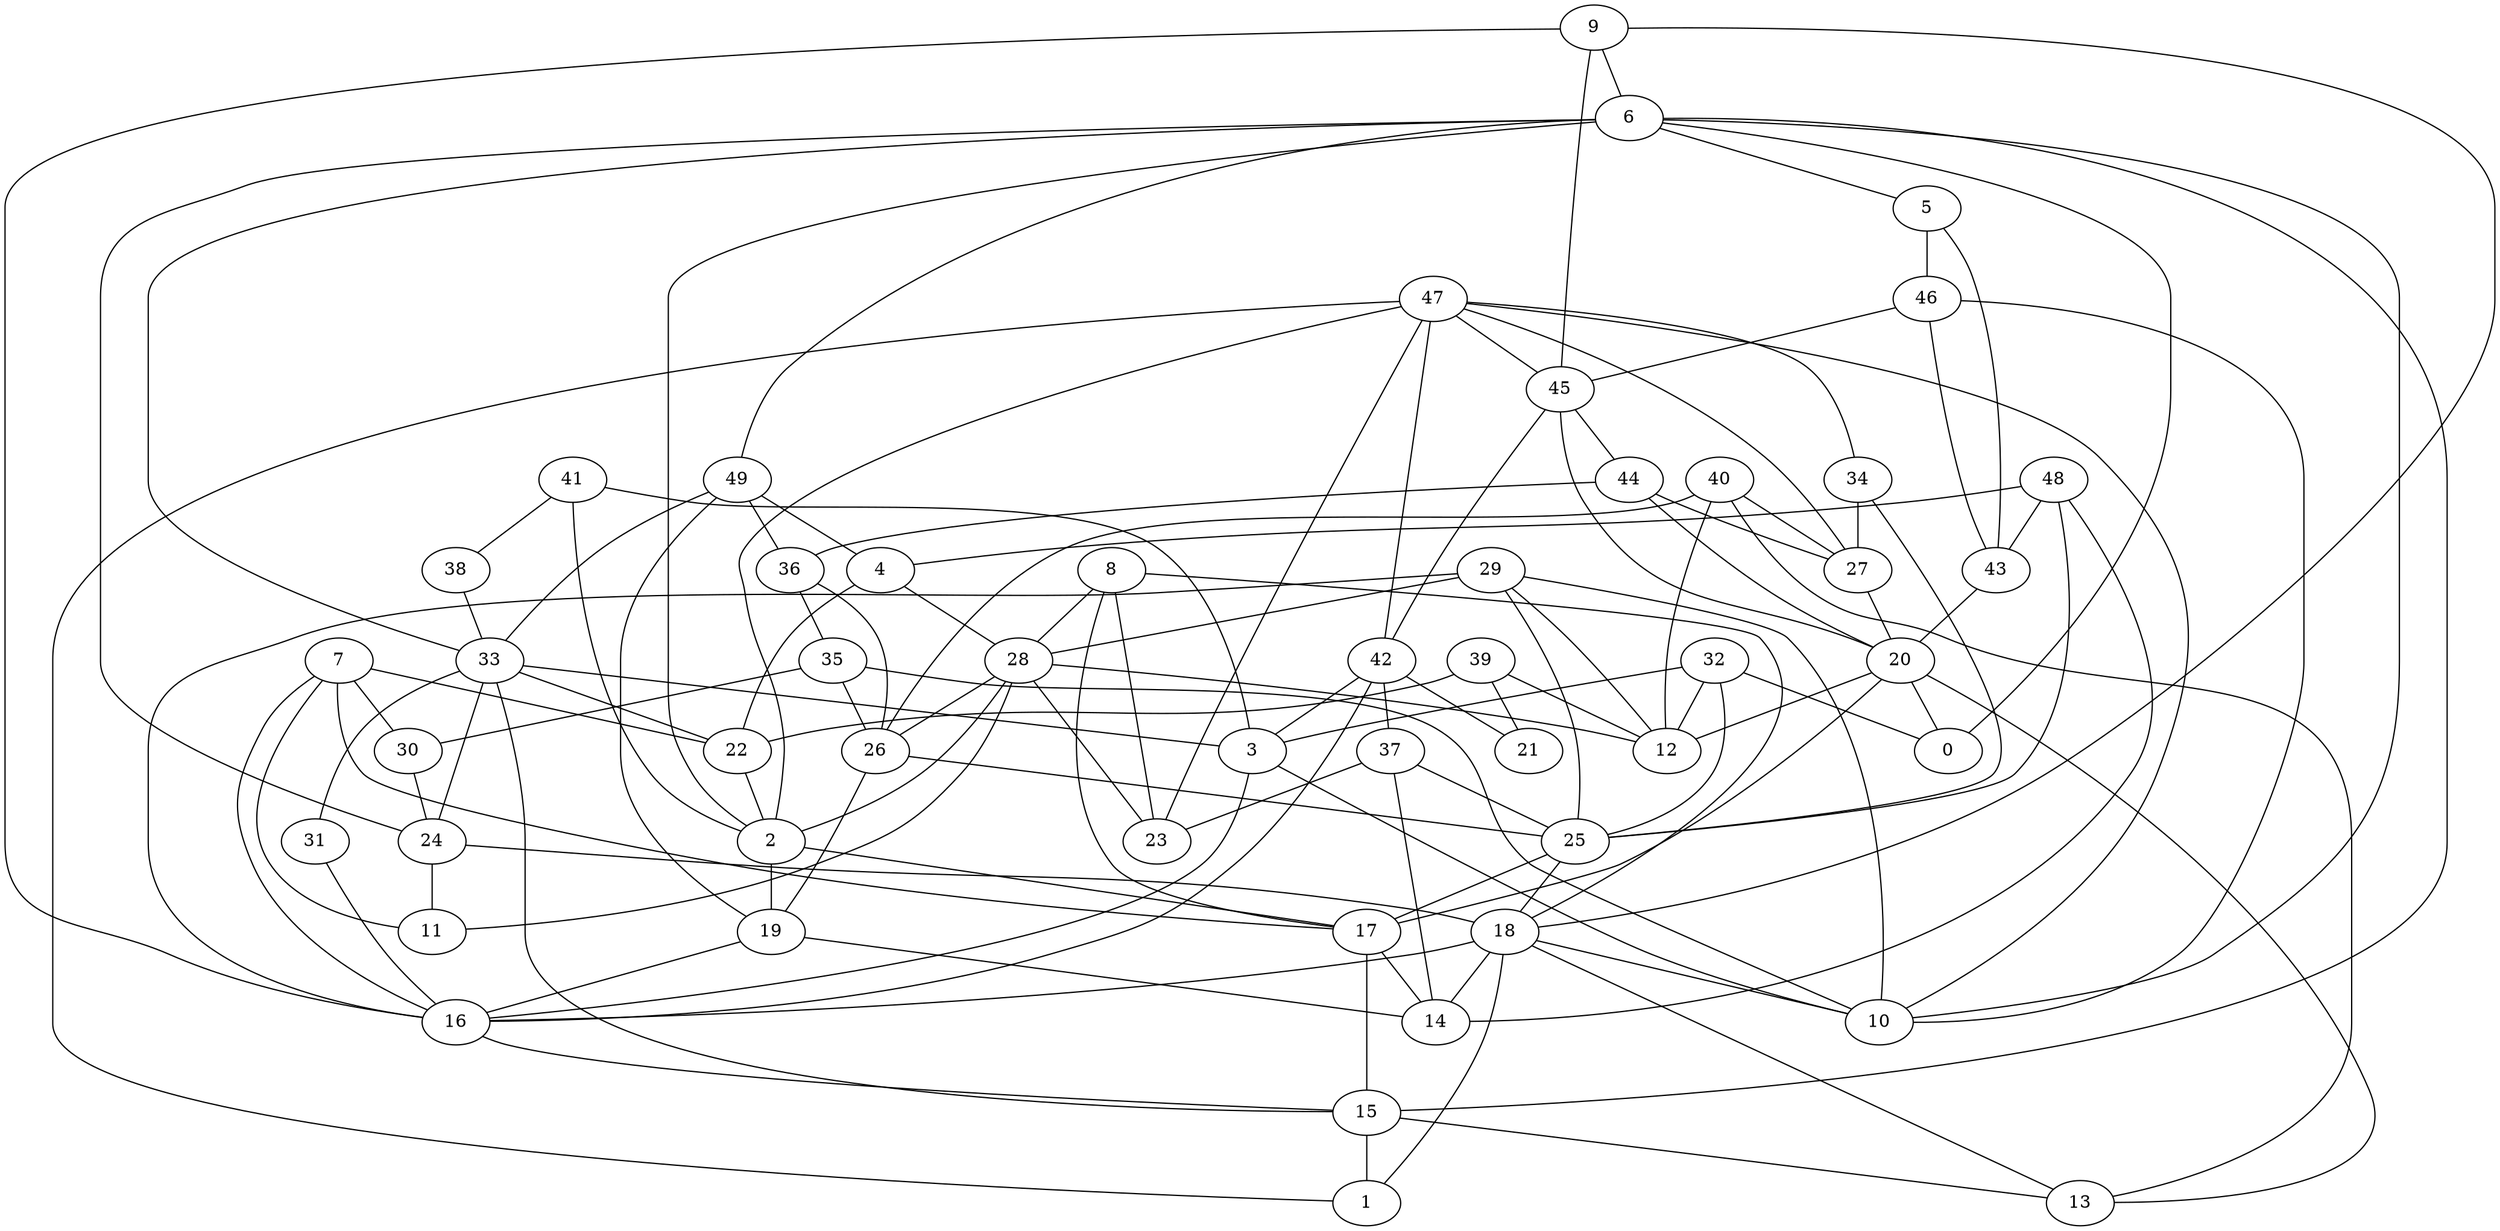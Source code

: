 digraph GG_graph {

subgraph G_graph {
edge [color = black]
"31" -> "16" [dir = none]
"22" -> "2" [dir = none]
"39" -> "21" [dir = none]
"39" -> "12" [dir = none]
"39" -> "22" [dir = none]
"2" -> "19" [dir = none]
"2" -> "17" [dir = none]
"8" -> "23" [dir = none]
"8" -> "17" [dir = none]
"8" -> "28" [dir = none]
"15" -> "13" [dir = none]
"15" -> "1" [dir = none]
"32" -> "0" [dir = none]
"32" -> "12" [dir = none]
"26" -> "25" [dir = none]
"7" -> "16" [dir = none]
"7" -> "30" [dir = none]
"7" -> "22" [dir = none]
"7" -> "11" [dir = none]
"7" -> "17" [dir = none]
"40" -> "27" [dir = none]
"40" -> "12" [dir = none]
"40" -> "26" [dir = none]
"40" -> "13" [dir = none]
"17" -> "15" [dir = none]
"17" -> "14" [dir = none]
"16" -> "15" [dir = none]
"47" -> "27" [dir = none]
"47" -> "45" [dir = none]
"47" -> "2" [dir = none]
"47" -> "1" [dir = none]
"47" -> "34" [dir = none]
"47" -> "42" [dir = none]
"47" -> "10" [dir = none]
"47" -> "23" [dir = none]
"4" -> "22" [dir = none]
"4" -> "28" [dir = none]
"19" -> "14" [dir = none]
"19" -> "16" [dir = none]
"35" -> "30" [dir = none]
"49" -> "33" [dir = none]
"49" -> "19" [dir = none]
"49" -> "4" [dir = none]
"42" -> "16" [dir = none]
"42" -> "21" [dir = none]
"48" -> "25" [dir = none]
"48" -> "43" [dir = none]
"48" -> "4" [dir = none]
"18" -> "13" [dir = none]
"18" -> "1" [dir = none]
"9" -> "45" [dir = none]
"9" -> "6" [dir = none]
"36" -> "35" [dir = none]
"36" -> "26" [dir = none]
"46" -> "45" [dir = none]
"46" -> "43" [dir = none]
"41" -> "38" [dir = none]
"41" -> "2" [dir = none]
"41" -> "3" [dir = none]
"28" -> "11" [dir = none]
"28" -> "12" [dir = none]
"28" -> "26" [dir = none]
"28" -> "2" [dir = none]
"33" -> "15" [dir = none]
"33" -> "22" [dir = none]
"33" -> "24" [dir = none]
"33" -> "31" [dir = none]
"38" -> "33" [dir = none]
"20" -> "0" [dir = none]
"20" -> "12" [dir = none]
"20" -> "17" [dir = none]
"20" -> "13" [dir = none]
"29" -> "10" [dir = none]
"29" -> "25" [dir = none]
"29" -> "16" [dir = none]
"29" -> "28" [dir = none]
"29" -> "12" [dir = none]
"37" -> "25" [dir = none]
"37" -> "23" [dir = none]
"37" -> "14" [dir = none]
"34" -> "25" [dir = none]
"34" -> "27" [dir = none]
"5" -> "46" [dir = none]
"5" -> "43" [dir = none]
"3" -> "16" [dir = none]
"3" -> "10" [dir = none]
"30" -> "24" [dir = none]
"6" -> "24" [dir = none]
"6" -> "2" [dir = none]
"6" -> "10" [dir = none]
"6" -> "15" [dir = none]
"6" -> "0" [dir = none]
"6" -> "5" [dir = none]
"45" -> "20" [dir = none]
"45" -> "42" [dir = none]
"45" -> "44" [dir = none]
"44" -> "36" [dir = none]
"44" -> "20" [dir = none]
"28" -> "23" [dir = none]
"27" -> "20" [dir = none]
"24" -> "11" [dir = none]
"24" -> "18" [dir = none]
"42" -> "37" [dir = none]
"18" -> "10" [dir = none]
"18" -> "14" [dir = none]
"33" -> "3" [dir = none]
"48" -> "14" [dir = none]
"43" -> "20" [dir = none]
"25" -> "18" [dir = none]
"9" -> "16" [dir = none]
"6" -> "33" [dir = none]
"42" -> "3" [dir = none]
"8" -> "18" [dir = none]
"35" -> "10" [dir = none]
"18" -> "16" [dir = none]
"35" -> "26" [dir = none]
"44" -> "27" [dir = none]
"25" -> "17" [dir = none]
"26" -> "19" [dir = none]
"46" -> "10" [dir = none]
"9" -> "18" [dir = none]
"49" -> "36" [dir = none]
"32" -> "3" [dir = none]
"32" -> "25" [dir = none]
"6" -> "49" [dir = none]
}

}
